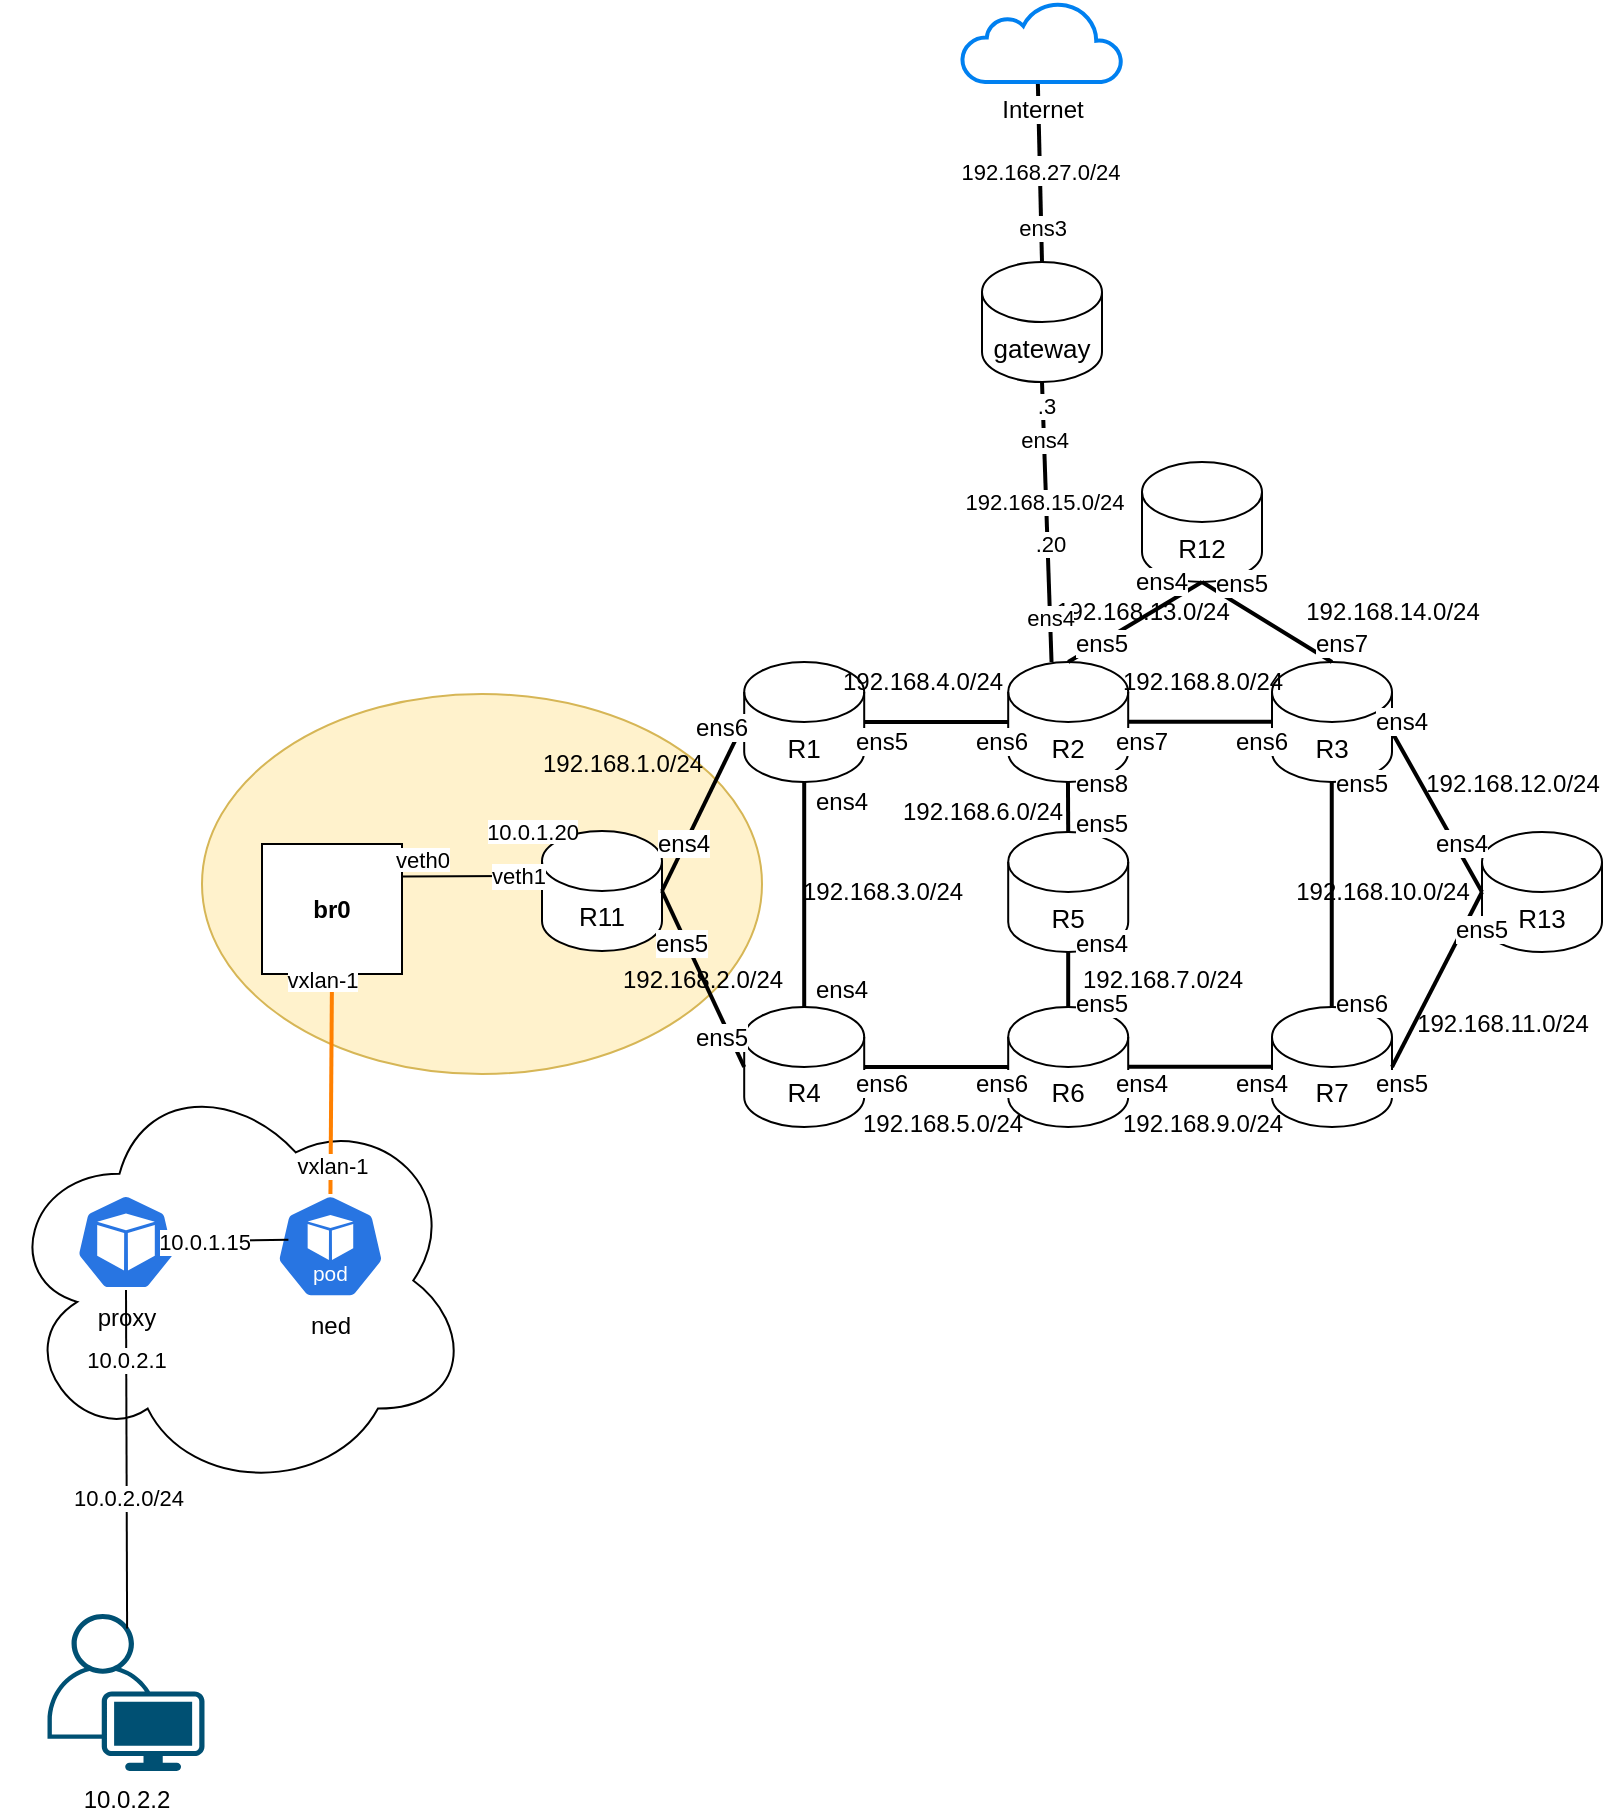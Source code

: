 <mxfile version="27.1.4">
  <diagram name="Página-1" id="AqzY-6GFsEjk-wBMrsei">
    <mxGraphModel dx="640" dy="473" grid="1" gridSize="10" guides="1" tooltips="1" connect="1" arrows="1" fold="1" page="1" pageScale="1" pageWidth="1169" pageHeight="827" math="0" shadow="0">
      <root>
        <mxCell id="0" />
        <mxCell id="1" parent="0" />
        <mxCell id="caDoN5Qeqeb3D-998J45-99" value="" style="ellipse;whiteSpace=wrap;html=1;fillColor=#fff2cc;strokeColor=#d6b656;" vertex="1" parent="1">
          <mxGeometry x="1620" y="1486" width="280" height="190" as="geometry" />
        </mxCell>
        <mxCell id="caDoN5Qeqeb3D-998J45-100" value="&lt;b&gt;br0&lt;/b&gt;" style="rounded=0;whiteSpace=wrap;html=1;" vertex="1" parent="1">
          <mxGeometry x="1650" y="1561" width="70" height="65" as="geometry" />
        </mxCell>
        <mxCell id="caDoN5Qeqeb3D-998J45-101" value="" style="ellipse;shape=cloud;whiteSpace=wrap;html=1;" vertex="1" parent="1">
          <mxGeometry x="1520" y="1672.5" width="235" height="213.5" as="geometry" />
        </mxCell>
        <mxCell id="caDoN5Qeqeb3D-998J45-102" value="R13" style="shape=cylinder3;whiteSpace=wrap;html=1;boundedLbl=1;backgroundOutline=1;size=15;fontSize=13;fontStyle=0" vertex="1" parent="1">
          <mxGeometry x="2260" y="1555" width="60" height="60" as="geometry" />
        </mxCell>
        <mxCell id="caDoN5Qeqeb3D-998J45-103" value="R3" style="shape=cylinder3;whiteSpace=wrap;html=1;boundedLbl=1;backgroundOutline=1;size=15;fontSize=13;fontStyle=0" vertex="1" parent="1">
          <mxGeometry x="2155" y="1470" width="60" height="60" as="geometry" />
        </mxCell>
        <mxCell id="caDoN5Qeqeb3D-998J45-104" value="R7" style="shape=cylinder3;whiteSpace=wrap;html=1;boundedLbl=1;backgroundOutline=1;size=15;fontSize=13;fontStyle=0" vertex="1" parent="1">
          <mxGeometry x="2155" y="1642.5" width="60" height="60" as="geometry" />
        </mxCell>
        <mxCell id="caDoN5Qeqeb3D-998J45-105" value="R6" style="shape=cylinder3;whiteSpace=wrap;html=1;boundedLbl=1;backgroundOutline=1;size=15;fontSize=13;fontStyle=0" vertex="1" parent="1">
          <mxGeometry x="2023.1" y="1642.5" width="60" height="60" as="geometry" />
        </mxCell>
        <mxCell id="caDoN5Qeqeb3D-998J45-106" value="R5" style="shape=cylinder3;whiteSpace=wrap;html=1;boundedLbl=1;backgroundOutline=1;size=15;fontSize=13;fontStyle=0" vertex="1" parent="1">
          <mxGeometry x="2023.1" y="1555" width="60" height="60" as="geometry" />
        </mxCell>
        <mxCell id="caDoN5Qeqeb3D-998J45-107" value="R4" style="shape=cylinder3;whiteSpace=wrap;html=1;boundedLbl=1;backgroundOutline=1;size=15;fontSize=13;fontStyle=0" vertex="1" parent="1">
          <mxGeometry x="1891.1" y="1642.5" width="60" height="60" as="geometry" />
        </mxCell>
        <mxCell id="caDoN5Qeqeb3D-998J45-108" value="R11" style="shape=cylinder3;whiteSpace=wrap;html=1;boundedLbl=1;backgroundOutline=1;size=15;fontSize=13;fontStyle=0" vertex="1" parent="1">
          <mxGeometry x="1790" y="1554.5" width="60" height="60" as="geometry" />
        </mxCell>
        <mxCell id="caDoN5Qeqeb3D-998J45-109" value="R1" style="shape=cylinder3;whiteSpace=wrap;html=1;boundedLbl=1;backgroundOutline=1;size=15;fontSize=13;fontStyle=0" vertex="1" parent="1">
          <mxGeometry x="1891.1" y="1470" width="60" height="60" as="geometry" />
        </mxCell>
        <mxCell id="caDoN5Qeqeb3D-998J45-110" value="R12" style="shape=cylinder3;whiteSpace=wrap;html=1;boundedLbl=1;backgroundOutline=1;size=15;fontSize=13;fontStyle=0" vertex="1" parent="1">
          <mxGeometry x="2090" y="1370" width="60" height="60" as="geometry" />
        </mxCell>
        <mxCell id="caDoN5Qeqeb3D-998J45-111" value="" style="endArrow=none;html=1;rounded=0;exitX=0.5;exitY=0;exitDx=0;exitDy=0;exitPerimeter=0;strokeColor=default;strokeWidth=2;align=center;verticalAlign=middle;fontFamily=Helvetica;fontSize=13;fontColor=default;labelBackgroundColor=default;endFill=0;fontStyle=0;entryX=0.5;entryY=1;entryDx=0;entryDy=0;entryPerimeter=0;" edge="1" parent="1" source="caDoN5Qeqeb3D-998J45-107" target="caDoN5Qeqeb3D-998J45-109">
          <mxGeometry width="50" height="50" relative="1" as="geometry">
            <mxPoint x="1935" y="1554.5" as="sourcePoint" />
            <mxPoint x="1935" y="1489.5" as="targetPoint" />
          </mxGeometry>
        </mxCell>
        <mxCell id="caDoN5Qeqeb3D-998J45-112" value="" style="endArrow=none;html=1;rounded=0;exitX=1;exitY=0.5;exitDx=0;exitDy=0;exitPerimeter=0;strokeColor=default;strokeWidth=2;align=center;verticalAlign=middle;fontFamily=Helvetica;fontSize=13;fontColor=default;labelBackgroundColor=default;endFill=0;fontStyle=0;entryX=0;entryY=0.5;entryDx=0;entryDy=0;entryPerimeter=0;" edge="1" parent="1" source="caDoN5Qeqeb3D-998J45-108" target="caDoN5Qeqeb3D-998J45-109">
          <mxGeometry width="50" height="50" relative="1" as="geometry">
            <mxPoint x="1890.97" y="1582.5" as="sourcePoint" />
            <mxPoint x="1890.97" y="1522.5" as="targetPoint" />
          </mxGeometry>
        </mxCell>
        <mxCell id="caDoN5Qeqeb3D-998J45-113" value="" style="endArrow=none;html=1;rounded=0;exitX=1;exitY=0.5;exitDx=0;exitDy=0;exitPerimeter=0;strokeColor=default;strokeWidth=2;align=center;verticalAlign=middle;fontFamily=Helvetica;fontSize=13;fontColor=default;labelBackgroundColor=default;endFill=0;fontStyle=0;entryX=0;entryY=0.5;entryDx=0;entryDy=0;entryPerimeter=0;" edge="1" parent="1" source="caDoN5Qeqeb3D-998J45-108" target="caDoN5Qeqeb3D-998J45-107">
          <mxGeometry width="50" height="50" relative="1" as="geometry">
            <mxPoint x="1858.8" y="1598.5" as="sourcePoint" />
            <mxPoint x="1899.8" y="1538.5" as="targetPoint" />
          </mxGeometry>
        </mxCell>
        <mxCell id="caDoN5Qeqeb3D-998J45-114" value="R2" style="shape=cylinder3;whiteSpace=wrap;html=1;boundedLbl=1;backgroundOutline=1;size=15;fontSize=13;fontStyle=0" vertex="1" parent="1">
          <mxGeometry x="2023.1" y="1470" width="60" height="60" as="geometry" />
        </mxCell>
        <mxCell id="caDoN5Qeqeb3D-998J45-115" value="" style="endArrow=none;html=1;rounded=0;exitX=0.5;exitY=0;exitDx=0;exitDy=0;exitPerimeter=0;strokeColor=default;strokeWidth=2;align=center;verticalAlign=middle;fontFamily=Helvetica;fontSize=13;fontColor=default;labelBackgroundColor=default;endFill=0;fontStyle=0;entryX=0.5;entryY=1;entryDx=0;entryDy=0;entryPerimeter=0;" edge="1" parent="1" source="caDoN5Qeqeb3D-998J45-105" target="caDoN5Qeqeb3D-998J45-106">
          <mxGeometry width="50" height="50" relative="1" as="geometry">
            <mxPoint x="2052.9" y="1642.5" as="sourcePoint" />
            <mxPoint x="2053.29" y="1615.0" as="targetPoint" />
          </mxGeometry>
        </mxCell>
        <mxCell id="caDoN5Qeqeb3D-998J45-116" value="" style="endArrow=none;html=1;rounded=0;exitX=0.5;exitY=0;exitDx=0;exitDy=0;exitPerimeter=0;strokeColor=default;strokeWidth=2;align=center;verticalAlign=middle;fontFamily=Helvetica;fontSize=13;fontColor=default;labelBackgroundColor=default;endFill=0;fontStyle=0;entryX=0.5;entryY=1;entryDx=0;entryDy=0;entryPerimeter=0;" edge="1" parent="1" source="caDoN5Qeqeb3D-998J45-106">
          <mxGeometry width="50" height="50" relative="1" as="geometry">
            <mxPoint x="2052.98" y="1558" as="sourcePoint" />
            <mxPoint x="2052.98" y="1530" as="targetPoint" />
          </mxGeometry>
        </mxCell>
        <mxCell id="caDoN5Qeqeb3D-998J45-117" value="" style="endArrow=none;html=1;rounded=0;exitX=1;exitY=0.5;exitDx=0;exitDy=0;exitPerimeter=0;strokeColor=default;strokeWidth=2;align=center;verticalAlign=middle;fontFamily=Helvetica;fontSize=13;fontColor=default;labelBackgroundColor=default;endFill=0;fontStyle=0;entryX=0;entryY=0.5;entryDx=0;entryDy=0;entryPerimeter=0;" edge="1" parent="1" source="caDoN5Qeqeb3D-998J45-107" target="caDoN5Qeqeb3D-998J45-105">
          <mxGeometry width="50" height="50" relative="1" as="geometry">
            <mxPoint x="1951.1" y="1679" as="sourcePoint" />
            <mxPoint x="1951.1" y="1566" as="targetPoint" />
          </mxGeometry>
        </mxCell>
        <mxCell id="caDoN5Qeqeb3D-998J45-118" value="" style="endArrow=none;html=1;rounded=0;exitX=1;exitY=0.5;exitDx=0;exitDy=0;exitPerimeter=0;strokeColor=default;strokeWidth=2;align=center;verticalAlign=middle;fontFamily=Helvetica;fontSize=13;fontColor=default;labelBackgroundColor=default;endFill=0;fontStyle=0;entryX=0;entryY=0.5;entryDx=0;entryDy=0;entryPerimeter=0;" edge="1" parent="1">
          <mxGeometry width="50" height="50" relative="1" as="geometry">
            <mxPoint x="1951.1" y="1500" as="sourcePoint" />
            <mxPoint x="2023.1" y="1500" as="targetPoint" />
          </mxGeometry>
        </mxCell>
        <mxCell id="caDoN5Qeqeb3D-998J45-119" value="" style="endArrow=none;html=1;rounded=0;exitX=1;exitY=0.5;exitDx=0;exitDy=0;exitPerimeter=0;strokeColor=default;strokeWidth=2;align=center;verticalAlign=middle;fontFamily=Helvetica;fontSize=13;fontColor=default;labelBackgroundColor=default;endFill=0;fontStyle=0;entryX=0;entryY=0.5;entryDx=0;entryDy=0;entryPerimeter=0;" edge="1" parent="1">
          <mxGeometry width="50" height="50" relative="1" as="geometry">
            <mxPoint x="2083.1" y="1499.88" as="sourcePoint" />
            <mxPoint x="2155.1" y="1499.88" as="targetPoint" />
          </mxGeometry>
        </mxCell>
        <mxCell id="caDoN5Qeqeb3D-998J45-120" value="" style="endArrow=none;html=1;rounded=0;exitX=1;exitY=0.5;exitDx=0;exitDy=0;exitPerimeter=0;strokeColor=default;strokeWidth=2;align=center;verticalAlign=middle;fontFamily=Helvetica;fontSize=13;fontColor=default;labelBackgroundColor=default;endFill=0;fontStyle=0;entryX=0;entryY=0.5;entryDx=0;entryDy=0;entryPerimeter=0;" edge="1" parent="1">
          <mxGeometry width="50" height="50" relative="1" as="geometry">
            <mxPoint x="2083.1" y="1672.38" as="sourcePoint" />
            <mxPoint x="2155.1" y="1672.38" as="targetPoint" />
          </mxGeometry>
        </mxCell>
        <mxCell id="caDoN5Qeqeb3D-998J45-121" value="" style="endArrow=none;html=1;rounded=0;exitX=1;exitY=0.5;exitDx=0;exitDy=0;exitPerimeter=0;strokeColor=default;strokeWidth=2;align=center;verticalAlign=middle;fontFamily=Helvetica;fontSize=13;fontColor=default;labelBackgroundColor=default;endFill=0;fontStyle=0;entryX=0;entryY=0.5;entryDx=0;entryDy=0;entryPerimeter=0;" edge="1" parent="1" target="caDoN5Qeqeb3D-998J45-102">
          <mxGeometry width="50" height="50" relative="1" as="geometry">
            <mxPoint x="2215" y="1505" as="sourcePoint" />
            <mxPoint x="2256" y="1420" as="targetPoint" />
          </mxGeometry>
        </mxCell>
        <mxCell id="caDoN5Qeqeb3D-998J45-122" value="" style="endArrow=none;html=1;rounded=0;exitX=0.5;exitY=0;exitDx=0;exitDy=0;exitPerimeter=0;strokeColor=default;strokeWidth=2;align=center;verticalAlign=middle;fontFamily=Helvetica;fontSize=13;fontColor=default;labelBackgroundColor=default;endFill=0;fontStyle=0;entryX=0.5;entryY=1;entryDx=0;entryDy=0;entryPerimeter=0;" edge="1" parent="1">
          <mxGeometry width="50" height="50" relative="1" as="geometry">
            <mxPoint x="2184.88" y="1643" as="sourcePoint" />
            <mxPoint x="2184.88" y="1530" as="targetPoint" />
          </mxGeometry>
        </mxCell>
        <mxCell id="caDoN5Qeqeb3D-998J45-123" value="" style="endArrow=none;html=1;rounded=0;exitX=1;exitY=0.5;exitDx=0;exitDy=0;exitPerimeter=0;strokeColor=default;strokeWidth=2;align=center;verticalAlign=middle;fontFamily=Helvetica;fontSize=13;fontColor=default;labelBackgroundColor=default;endFill=0;fontStyle=0;entryX=0;entryY=0.5;entryDx=0;entryDy=0;entryPerimeter=0;" edge="1" parent="1" source="caDoN5Qeqeb3D-998J45-104" target="caDoN5Qeqeb3D-998J45-102">
          <mxGeometry width="50" height="50" relative="1" as="geometry">
            <mxPoint x="2215" y="1668.5" as="sourcePoint" />
            <mxPoint x="2260" y="1748.5" as="targetPoint" />
          </mxGeometry>
        </mxCell>
        <mxCell id="caDoN5Qeqeb3D-998J45-124" value="" style="endArrow=none;html=1;rounded=0;exitX=0.5;exitY=0;exitDx=0;exitDy=0;exitPerimeter=0;strokeColor=default;strokeWidth=2;align=center;verticalAlign=middle;fontFamily=Helvetica;fontSize=13;fontColor=default;labelBackgroundColor=default;endFill=0;fontStyle=0;entryX=0.5;entryY=1;entryDx=0;entryDy=0;entryPerimeter=0;" edge="1" parent="1" source="caDoN5Qeqeb3D-998J45-114" target="caDoN5Qeqeb3D-998J45-110">
          <mxGeometry width="50" height="50" relative="1" as="geometry">
            <mxPoint x="2093.1" y="1509.88" as="sourcePoint" />
            <mxPoint x="2165.1" y="1509.88" as="targetPoint" />
          </mxGeometry>
        </mxCell>
        <mxCell id="caDoN5Qeqeb3D-998J45-125" value="" style="endArrow=none;html=1;rounded=0;exitX=0.5;exitY=0;exitDx=0;exitDy=0;exitPerimeter=0;strokeColor=default;strokeWidth=2;align=center;verticalAlign=middle;fontFamily=Helvetica;fontSize=13;fontColor=default;labelBackgroundColor=default;endFill=0;fontStyle=0;" edge="1" parent="1" source="caDoN5Qeqeb3D-998J45-103">
          <mxGeometry width="50" height="50" relative="1" as="geometry">
            <mxPoint x="2063" y="1480" as="sourcePoint" />
            <mxPoint x="2120" y="1430" as="targetPoint" />
          </mxGeometry>
        </mxCell>
        <mxCell id="caDoN5Qeqeb3D-998J45-126" value="&lt;span style=&quot;background-color: rgb(255, 255, 255);&quot;&gt;ens4&lt;/span&gt;" style="text;html=1;align=center;verticalAlign=middle;whiteSpace=wrap;rounded=0;" vertex="1" parent="1">
          <mxGeometry x="1831.1" y="1546" width="60" height="30" as="geometry" />
        </mxCell>
        <mxCell id="caDoN5Qeqeb3D-998J45-127" value="&lt;span style=&quot;background-color: rgb(255, 255, 255);&quot;&gt;ens5&lt;/span&gt;" style="text;html=1;align=center;verticalAlign=middle;whiteSpace=wrap;rounded=0;" vertex="1" parent="1">
          <mxGeometry x="1830" y="1596" width="60" height="30" as="geometry" />
        </mxCell>
        <mxCell id="caDoN5Qeqeb3D-998J45-128" value="&lt;span style=&quot;background-color: rgb(255, 255, 255);&quot;&gt;ens5&lt;/span&gt;" style="text;html=1;align=center;verticalAlign=middle;whiteSpace=wrap;rounded=0;" vertex="1" parent="1">
          <mxGeometry x="1850" y="1642.5" width="60" height="30" as="geometry" />
        </mxCell>
        <mxCell id="caDoN5Qeqeb3D-998J45-129" value="&lt;span style=&quot;background-color: rgb(255, 255, 255);&quot;&gt;ens6&lt;/span&gt;" style="text;html=1;align=center;verticalAlign=middle;whiteSpace=wrap;rounded=0;" vertex="1" parent="1">
          <mxGeometry x="1850" y="1490" width="60" height="26" as="geometry" />
        </mxCell>
        <mxCell id="caDoN5Qeqeb3D-998J45-130" value="&lt;span style=&quot;background-color: rgb(255, 255, 255);&quot;&gt;ens4&lt;/span&gt;" style="text;html=1;align=center;verticalAlign=middle;whiteSpace=wrap;rounded=0;" vertex="1" parent="1">
          <mxGeometry x="1910" y="1524.5" width="60" height="30" as="geometry" />
        </mxCell>
        <mxCell id="caDoN5Qeqeb3D-998J45-131" value="&lt;span style=&quot;background-color: rgb(255, 255, 255);&quot;&gt;ens4&lt;/span&gt;" style="text;html=1;align=center;verticalAlign=middle;whiteSpace=wrap;rounded=0;" vertex="1" parent="1">
          <mxGeometry x="1910" y="1619" width="60" height="30" as="geometry" />
        </mxCell>
        <mxCell id="caDoN5Qeqeb3D-998J45-132" value="&lt;span style=&quot;background-color: rgb(255, 255, 255);&quot;&gt;ens6&lt;/span&gt;" style="text;html=1;align=center;verticalAlign=middle;whiteSpace=wrap;rounded=0;" vertex="1" parent="1">
          <mxGeometry x="1930" y="1666" width="60" height="30" as="geometry" />
        </mxCell>
        <mxCell id="caDoN5Qeqeb3D-998J45-133" value="&lt;span style=&quot;background-color: rgb(255, 255, 255);&quot;&gt;ens6&lt;/span&gt;" style="text;html=1;align=center;verticalAlign=middle;whiteSpace=wrap;rounded=0;" vertex="1" parent="1">
          <mxGeometry x="1990" y="1666" width="60" height="30" as="geometry" />
        </mxCell>
        <mxCell id="caDoN5Qeqeb3D-998J45-134" value="&lt;span style=&quot;background-color: light-dark(#ffffff, var(--ge-dark-color, #121212));&quot;&gt;ens4&lt;/span&gt;" style="text;html=1;align=center;verticalAlign=middle;whiteSpace=wrap;rounded=0;" vertex="1" parent="1">
          <mxGeometry x="2060" y="1666" width="60" height="30" as="geometry" />
        </mxCell>
        <mxCell id="caDoN5Qeqeb3D-998J45-135" value="&lt;span style=&quot;background-color: light-dark(#ffffff, var(--ge-dark-color, #121212));&quot;&gt;ens4&lt;/span&gt;" style="text;html=1;align=center;verticalAlign=middle;whiteSpace=wrap;rounded=0;" vertex="1" parent="1">
          <mxGeometry x="2120" y="1666" width="60" height="30" as="geometry" />
        </mxCell>
        <mxCell id="caDoN5Qeqeb3D-998J45-136" value="&lt;span style=&quot;background-color: light-dark(#ffffff, var(--ge-dark-color, #121212));&quot;&gt;ens5&lt;/span&gt;" style="text;html=1;align=center;verticalAlign=middle;whiteSpace=wrap;rounded=0;" vertex="1" parent="1">
          <mxGeometry x="2040" y="1626" width="60" height="30" as="geometry" />
        </mxCell>
        <mxCell id="caDoN5Qeqeb3D-998J45-137" value="&lt;span style=&quot;background-color: rgb(255, 255, 255);&quot;&gt;ens5&lt;/span&gt;" style="text;html=1;align=center;verticalAlign=middle;whiteSpace=wrap;rounded=0;" vertex="1" parent="1">
          <mxGeometry x="2040" y="1536" width="60" height="30" as="geometry" />
        </mxCell>
        <mxCell id="caDoN5Qeqeb3D-998J45-138" value="&lt;span style=&quot;background-color: rgb(255, 255, 255);&quot;&gt;ens4&lt;/span&gt;" style="text;html=1;align=center;verticalAlign=middle;whiteSpace=wrap;rounded=0;" vertex="1" parent="1">
          <mxGeometry x="2040" y="1596" width="60" height="30" as="geometry" />
        </mxCell>
        <mxCell id="caDoN5Qeqeb3D-998J45-139" value="&lt;span style=&quot;background-color: rgb(255, 255, 255);&quot;&gt;ens8&lt;/span&gt;" style="text;html=1;align=center;verticalAlign=middle;whiteSpace=wrap;rounded=0;" vertex="1" parent="1">
          <mxGeometry x="2040" y="1516" width="60" height="30" as="geometry" />
        </mxCell>
        <mxCell id="caDoN5Qeqeb3D-998J45-140" value="&lt;span style=&quot;background-color: light-dark(#ffffff, var(--ge-dark-color, #121212));&quot;&gt;ens6&lt;/span&gt;" style="text;html=1;align=center;verticalAlign=middle;whiteSpace=wrap;rounded=0;" vertex="1" parent="1">
          <mxGeometry x="1990" y="1494.5" width="60" height="30" as="geometry" />
        </mxCell>
        <mxCell id="caDoN5Qeqeb3D-998J45-141" value="&lt;span style=&quot;background-color: rgb(255, 255, 255);&quot;&gt;ens5&lt;/span&gt;" style="text;html=1;align=center;verticalAlign=middle;whiteSpace=wrap;rounded=0;" vertex="1" parent="1">
          <mxGeometry x="1930" y="1496" width="60" height="28.5" as="geometry" />
        </mxCell>
        <mxCell id="caDoN5Qeqeb3D-998J45-142" value="&lt;span style=&quot;background-color: rgb(255, 255, 255);&quot;&gt;ens7&lt;/span&gt;" style="text;html=1;align=center;verticalAlign=middle;whiteSpace=wrap;rounded=0;" vertex="1" parent="1">
          <mxGeometry x="2060" y="1494.5" width="60" height="30" as="geometry" />
        </mxCell>
        <mxCell id="caDoN5Qeqeb3D-998J45-143" value="&lt;span style=&quot;background-color: rgb(255, 255, 255);&quot;&gt;ens6&lt;/span&gt;" style="text;html=1;align=center;verticalAlign=middle;whiteSpace=wrap;rounded=0;" vertex="1" parent="1">
          <mxGeometry x="2120" y="1494.5" width="60" height="30" as="geometry" />
        </mxCell>
        <mxCell id="caDoN5Qeqeb3D-998J45-144" value="&lt;span style=&quot;background-color: rgb(255, 255, 255);&quot;&gt;ens6&lt;/span&gt;" style="text;html=1;align=center;verticalAlign=middle;whiteSpace=wrap;rounded=0;" vertex="1" parent="1">
          <mxGeometry x="2170" y="1626" width="60" height="30" as="geometry" />
        </mxCell>
        <mxCell id="caDoN5Qeqeb3D-998J45-145" value="&lt;span style=&quot;background-color: light-dark(#ffffff, var(--ge-dark-color, #121212));&quot;&gt;ens5&lt;/span&gt;" style="text;html=1;align=center;verticalAlign=middle;whiteSpace=wrap;rounded=0;" vertex="1" parent="1">
          <mxGeometry x="2170" y="1516" width="60" height="30" as="geometry" />
        </mxCell>
        <mxCell id="caDoN5Qeqeb3D-998J45-146" value="&lt;span style=&quot;background-color: rgb(255, 255, 255);&quot;&gt;ens5&lt;/span&gt;" style="text;html=1;align=center;verticalAlign=middle;whiteSpace=wrap;rounded=0;" vertex="1" parent="1">
          <mxGeometry x="2190" y="1666" width="60" height="30" as="geometry" />
        </mxCell>
        <mxCell id="caDoN5Qeqeb3D-998J45-147" value="&lt;span style=&quot;background-color: rgb(255, 255, 255);&quot;&gt;ens5&lt;/span&gt;" style="text;html=1;align=center;verticalAlign=middle;whiteSpace=wrap;rounded=0;" vertex="1" parent="1">
          <mxGeometry x="2230" y="1589" width="60" height="30" as="geometry" />
        </mxCell>
        <mxCell id="caDoN5Qeqeb3D-998J45-148" value="&lt;span style=&quot;background-color: rgb(255, 255, 255);&quot;&gt;ens4&lt;/span&gt;" style="text;html=1;align=center;verticalAlign=middle;whiteSpace=wrap;rounded=0;" vertex="1" parent="1">
          <mxGeometry x="2220" y="1546" width="60" height="30" as="geometry" />
        </mxCell>
        <mxCell id="caDoN5Qeqeb3D-998J45-149" value="&lt;span style=&quot;background-color: rgb(255, 255, 255);&quot;&gt;ens4&lt;/span&gt;" style="text;html=1;align=center;verticalAlign=middle;whiteSpace=wrap;rounded=0;" vertex="1" parent="1">
          <mxGeometry x="2190" y="1485" width="60" height="30" as="geometry" />
        </mxCell>
        <mxCell id="caDoN5Qeqeb3D-998J45-150" value="&lt;span style=&quot;background-color: rgb(255, 255, 255);&quot;&gt;ens7&lt;/span&gt;" style="text;html=1;align=center;verticalAlign=middle;whiteSpace=wrap;rounded=0;" vertex="1" parent="1">
          <mxGeometry x="2160" y="1446" width="60" height="30" as="geometry" />
        </mxCell>
        <mxCell id="caDoN5Qeqeb3D-998J45-151" value="&lt;span style=&quot;background-color: rgb(255, 255, 255);&quot;&gt;ens5&lt;/span&gt;" style="text;html=1;align=center;verticalAlign=middle;whiteSpace=wrap;rounded=0;" vertex="1" parent="1">
          <mxGeometry x="2040" y="1446" width="60" height="30" as="geometry" />
        </mxCell>
        <mxCell id="caDoN5Qeqeb3D-998J45-152" value="&lt;span style=&quot;background-color: rgb(255, 255, 255);&quot;&gt;ens4&lt;/span&gt;" style="text;html=1;align=center;verticalAlign=middle;whiteSpace=wrap;rounded=0;" vertex="1" parent="1">
          <mxGeometry x="2070" y="1415" width="60" height="30" as="geometry" />
        </mxCell>
        <mxCell id="caDoN5Qeqeb3D-998J45-153" value="&lt;span style=&quot;background-color: rgb(255, 255, 255);&quot;&gt;ens5&lt;/span&gt;" style="text;html=1;align=center;verticalAlign=middle;whiteSpace=wrap;rounded=0;" vertex="1" parent="1">
          <mxGeometry x="2110" y="1416" width="60" height="30" as="geometry" />
        </mxCell>
        <mxCell id="caDoN5Qeqeb3D-998J45-154" value="192.168.1.0/24" style="text;html=1;align=center;verticalAlign=middle;resizable=0;points=[];autosize=1;strokeColor=none;fillColor=none;" vertex="1" parent="1">
          <mxGeometry x="1780" y="1506" width="100" height="30" as="geometry" />
        </mxCell>
        <mxCell id="caDoN5Qeqeb3D-998J45-155" value="192.168.2.0/24" style="text;html=1;align=center;verticalAlign=middle;resizable=0;points=[];autosize=1;strokeColor=none;fillColor=none;" vertex="1" parent="1">
          <mxGeometry x="1820" y="1614" width="100" height="30" as="geometry" />
        </mxCell>
        <mxCell id="caDoN5Qeqeb3D-998J45-156" value="192.168.5.0/24" style="text;html=1;align=center;verticalAlign=middle;resizable=0;points=[];autosize=1;strokeColor=none;fillColor=none;" vertex="1" parent="1">
          <mxGeometry x="1940" y="1686" width="100" height="30" as="geometry" />
        </mxCell>
        <mxCell id="caDoN5Qeqeb3D-998J45-157" value="192.168.3.0/24" style="text;html=1;align=center;verticalAlign=middle;resizable=0;points=[];autosize=1;strokeColor=none;fillColor=none;" vertex="1" parent="1">
          <mxGeometry x="1909.5" y="1570" width="100" height="30" as="geometry" />
        </mxCell>
        <mxCell id="caDoN5Qeqeb3D-998J45-158" value="192.168.4.0/24" style="text;html=1;align=center;verticalAlign=middle;resizable=0;points=[];autosize=1;strokeColor=none;fillColor=none;" vertex="1" parent="1">
          <mxGeometry x="1930" y="1464.5" width="100" height="30" as="geometry" />
        </mxCell>
        <mxCell id="caDoN5Qeqeb3D-998J45-159" value="192.168.8.0/24" style="text;html=1;align=center;verticalAlign=middle;resizable=0;points=[];autosize=1;strokeColor=none;fillColor=none;" vertex="1" parent="1">
          <mxGeometry x="2070" y="1464.5" width="100" height="30" as="geometry" />
        </mxCell>
        <mxCell id="caDoN5Qeqeb3D-998J45-160" value="192.168.6.0/24" style="text;html=1;align=center;verticalAlign=middle;resizable=0;points=[];autosize=1;strokeColor=none;fillColor=none;" vertex="1" parent="1">
          <mxGeometry x="1960" y="1530" width="100" height="30" as="geometry" />
        </mxCell>
        <mxCell id="caDoN5Qeqeb3D-998J45-161" value="192.168.7.0/24" style="text;html=1;align=center;verticalAlign=middle;resizable=0;points=[];autosize=1;strokeColor=none;fillColor=none;" vertex="1" parent="1">
          <mxGeometry x="2050" y="1614" width="100" height="30" as="geometry" />
        </mxCell>
        <mxCell id="caDoN5Qeqeb3D-998J45-162" value="192.168.9.0/24" style="text;html=1;align=center;verticalAlign=middle;resizable=0;points=[];autosize=1;strokeColor=none;fillColor=none;" vertex="1" parent="1">
          <mxGeometry x="2070" y="1686" width="100" height="30" as="geometry" />
        </mxCell>
        <mxCell id="caDoN5Qeqeb3D-998J45-163" value="192.168.10.0/24" style="text;html=1;align=center;verticalAlign=middle;resizable=0;points=[];autosize=1;strokeColor=none;fillColor=none;" vertex="1" parent="1">
          <mxGeometry x="2155" y="1570" width="110" height="30" as="geometry" />
        </mxCell>
        <mxCell id="caDoN5Qeqeb3D-998J45-164" value="192.168.11.0/24" style="text;html=1;align=center;verticalAlign=middle;resizable=0;points=[];autosize=1;strokeColor=none;fillColor=none;" vertex="1" parent="1">
          <mxGeometry x="2215" y="1636" width="110" height="30" as="geometry" />
        </mxCell>
        <mxCell id="caDoN5Qeqeb3D-998J45-165" value="192.168.12.0/24" style="text;html=1;align=center;verticalAlign=middle;resizable=0;points=[];autosize=1;strokeColor=none;fillColor=none;" vertex="1" parent="1">
          <mxGeometry x="2220" y="1516" width="110" height="30" as="geometry" />
        </mxCell>
        <mxCell id="caDoN5Qeqeb3D-998J45-166" value="192.168.14.0/24" style="text;html=1;align=center;verticalAlign=middle;resizable=0;points=[];autosize=1;strokeColor=none;fillColor=none;" vertex="1" parent="1">
          <mxGeometry x="2160" y="1430" width="110" height="30" as="geometry" />
        </mxCell>
        <mxCell id="caDoN5Qeqeb3D-998J45-167" value="192.168.13.0/24" style="text;html=1;align=center;verticalAlign=middle;resizable=0;points=[];autosize=1;strokeColor=none;fillColor=none;" vertex="1" parent="1">
          <mxGeometry x="2035" y="1430" width="110" height="30" as="geometry" />
        </mxCell>
        <mxCell id="caDoN5Qeqeb3D-998J45-168" value="ned" style="aspect=fixed;sketch=0;html=1;dashed=0;whitespace=wrap;verticalLabelPosition=bottom;verticalAlign=top;fillColor=#2875E2;strokeColor=#ffffff;points=[[0.005,0.63,0],[0.1,0.2,0],[0.9,0.2,0],[0.5,0,0],[0.995,0.63,0],[0.72,0.99,0],[0.5,1,0],[0.28,0.99,0]];shape=mxgraph.kubernetes.icon2;kubernetesLabel=1;prIcon=pod" vertex="1" parent="1">
          <mxGeometry x="1657" y="1736" width="54.44" height="52.25" as="geometry" />
        </mxCell>
        <mxCell id="caDoN5Qeqeb3D-998J45-169" value="proxy" style="aspect=fixed;sketch=0;html=1;dashed=0;whitespace=wrap;verticalLabelPosition=bottom;verticalAlign=top;fillColor=#2875E2;strokeColor=#ffffff;points=[[0.005,0.63,0],[0.1,0.2,0],[0.9,0.2,0],[0.5,0,0],[0.995,0.63,0],[0.72,0.99,0],[0.5,1,0],[0.28,0.99,0]];shape=mxgraph.kubernetes.icon2;prIcon=pod" vertex="1" parent="1">
          <mxGeometry x="1557" y="1736" width="50" height="48" as="geometry" />
        </mxCell>
        <mxCell id="caDoN5Qeqeb3D-998J45-170" value="" style="endArrow=none;html=1;rounded=0;entryX=0.114;entryY=0.438;entryDx=0;entryDy=0;entryPerimeter=0;" edge="1" parent="1" source="caDoN5Qeqeb3D-998J45-169" target="caDoN5Qeqeb3D-998J45-168">
          <mxGeometry width="50" height="50" relative="1" as="geometry">
            <mxPoint x="1877" y="1676" as="sourcePoint" />
            <mxPoint x="1927" y="1626" as="targetPoint" />
          </mxGeometry>
        </mxCell>
        <mxCell id="caDoN5Qeqeb3D-998J45-171" value="10.0.1.15" style="edgeLabel;html=1;align=center;verticalAlign=middle;resizable=0;points=[];" vertex="1" connectable="0" parent="caDoN5Qeqeb3D-998J45-170">
          <mxGeometry x="-0.496" relative="1" as="geometry">
            <mxPoint as="offset" />
          </mxGeometry>
        </mxCell>
        <mxCell id="caDoN5Qeqeb3D-998J45-172" value="10.0.2.2" style="points=[[0.35,0,0],[0.98,0.51,0],[1,0.71,0],[0.67,1,0],[0,0.795,0],[0,0.65,0]];verticalLabelPosition=bottom;sketch=0;html=1;verticalAlign=top;aspect=fixed;align=center;pointerEvents=1;shape=mxgraph.cisco19.user;fillColor=#005073;strokeColor=none;" vertex="1" parent="1">
          <mxGeometry x="1542.75" y="1946" width="78.5" height="78.5" as="geometry" />
        </mxCell>
        <mxCell id="caDoN5Qeqeb3D-998J45-173" value="" style="endArrow=none;html=1;rounded=0;exitX=0.507;exitY=0.092;exitDx=0;exitDy=0;exitPerimeter=0;entryX=0.5;entryY=1;entryDx=0;entryDy=0;entryPerimeter=0;" edge="1" parent="1" source="caDoN5Qeqeb3D-998J45-172" target="caDoN5Qeqeb3D-998J45-169">
          <mxGeometry width="50" height="50" relative="1" as="geometry">
            <mxPoint x="1657" y="1806" as="sourcePoint" />
            <mxPoint x="1707" y="1756" as="targetPoint" />
          </mxGeometry>
        </mxCell>
        <mxCell id="caDoN5Qeqeb3D-998J45-174" value="10.0.2.0/24" style="edgeLabel;html=1;align=center;verticalAlign=middle;resizable=0;points=[];" vertex="1" connectable="0" parent="caDoN5Qeqeb3D-998J45-173">
          <mxGeometry x="-0.23" relative="1" as="geometry">
            <mxPoint as="offset" />
          </mxGeometry>
        </mxCell>
        <mxCell id="caDoN5Qeqeb3D-998J45-175" value="10.0.2.1" style="edgeLabel;html=1;align=center;verticalAlign=middle;resizable=0;points=[];" vertex="1" connectable="0" parent="caDoN5Qeqeb3D-998J45-173">
          <mxGeometry x="0.584" relative="1" as="geometry">
            <mxPoint as="offset" />
          </mxGeometry>
        </mxCell>
        <mxCell id="caDoN5Qeqeb3D-998J45-176" value="" style="endArrow=none;html=1;rounded=0;entryX=0;entryY=0;entryDx=0;entryDy=22.5;entryPerimeter=0;exitX=1;exitY=0.25;exitDx=0;exitDy=0;" edge="1" parent="1" source="caDoN5Qeqeb3D-998J45-100" target="caDoN5Qeqeb3D-998J45-108">
          <mxGeometry width="50" height="50" relative="1" as="geometry">
            <mxPoint x="1682" y="1564.16" as="sourcePoint" />
            <mxPoint x="1742" y="1504.16" as="targetPoint" />
          </mxGeometry>
        </mxCell>
        <mxCell id="caDoN5Qeqeb3D-998J45-177" value="veth1" style="edgeLabel;html=1;align=center;verticalAlign=middle;resizable=0;points=[];" vertex="1" connectable="0" parent="caDoN5Qeqeb3D-998J45-176">
          <mxGeometry x="0.642" relative="1" as="geometry">
            <mxPoint as="offset" />
          </mxGeometry>
        </mxCell>
        <mxCell id="caDoN5Qeqeb3D-998J45-178" value="" style="endArrow=none;html=1;rounded=0;exitX=0.5;exitY=0;exitDx=0;exitDy=0;exitPerimeter=0;entryX=0.5;entryY=1;entryDx=0;entryDy=0;fillColor=#FFB366;strokeColor=#FF8000;strokeWidth=2;" edge="1" parent="1" source="caDoN5Qeqeb3D-998J45-168" target="caDoN5Qeqeb3D-998J45-100">
          <mxGeometry width="50" height="50" relative="1" as="geometry">
            <mxPoint x="1884" y="1761.75" as="sourcePoint" />
            <mxPoint x="1682" y="1628" as="targetPoint" />
          </mxGeometry>
        </mxCell>
        <mxCell id="caDoN5Qeqeb3D-998J45-179" value="&lt;div&gt;&lt;span style=&quot;font-size: 12px; text-wrap-mode: wrap; background-color: rgb(236, 236, 236);&quot;&gt;&lt;br&gt;&lt;/span&gt;&lt;/div&gt;" style="edgeLabel;html=1;align=center;verticalAlign=middle;resizable=0;points=[];" vertex="1" connectable="0" parent="caDoN5Qeqeb3D-998J45-178">
          <mxGeometry x="0.827" y="1" relative="1" as="geometry">
            <mxPoint x="173" y="-3" as="offset" />
          </mxGeometry>
        </mxCell>
        <mxCell id="caDoN5Qeqeb3D-998J45-180" value="&lt;div&gt;&lt;br&gt;&lt;/div&gt;" style="edgeLabel;html=1;align=center;verticalAlign=middle;resizable=0;points=[];" vertex="1" connectable="0" parent="caDoN5Qeqeb3D-998J45-178">
          <mxGeometry x="0.84" y="1" relative="1" as="geometry">
            <mxPoint x="-37" y="-90" as="offset" />
          </mxGeometry>
        </mxCell>
        <mxCell id="caDoN5Qeqeb3D-998J45-181" value="vxlan-1" style="edgeLabel;html=1;align=center;verticalAlign=middle;resizable=0;points=[];" vertex="1" connectable="0" parent="caDoN5Qeqeb3D-998J45-178">
          <mxGeometry x="-0.747" relative="1" as="geometry">
            <mxPoint as="offset" />
          </mxGeometry>
        </mxCell>
        <mxCell id="caDoN5Qeqeb3D-998J45-182" value="&lt;span style=&quot;font-size: 11px; background-color: rgb(255, 255, 255);&quot;&gt;10.0.1.20&lt;/span&gt;" style="text;html=1;align=center;verticalAlign=middle;resizable=0;points=[];autosize=1;strokeColor=none;fillColor=none;" vertex="1" parent="1">
          <mxGeometry x="1750" y="1540" width="70" height="30" as="geometry" />
        </mxCell>
        <mxCell id="caDoN5Qeqeb3D-998J45-183" value="&lt;span style=&quot;font-size: 11px; background-color: rgb(255, 255, 255);&quot;&gt;vxlan-1&lt;/span&gt;" style="text;html=1;align=center;verticalAlign=middle;resizable=0;points=[];autosize=1;strokeColor=none;fillColor=none;" vertex="1" parent="1">
          <mxGeometry x="1650" y="1614" width="60" height="30" as="geometry" />
        </mxCell>
        <mxCell id="caDoN5Qeqeb3D-998J45-184" value="&lt;span style=&quot;font-size: 11px; background-color: rgb(255, 255, 255);&quot;&gt;veth0&lt;/span&gt;" style="text;html=1;align=center;verticalAlign=middle;resizable=0;points=[];autosize=1;strokeColor=none;fillColor=none;" vertex="1" parent="1">
          <mxGeometry x="1705" y="1554" width="50" height="30" as="geometry" />
        </mxCell>
        <mxCell id="caDoN5Qeqeb3D-998J45-185" value="" style="endArrow=none;html=1;rounded=0;exitX=0.5;exitY=0;exitDx=0;exitDy=0;exitPerimeter=0;strokeColor=default;strokeWidth=2;align=center;verticalAlign=middle;fontFamily=Helvetica;fontSize=13;fontColor=default;labelBackgroundColor=default;endFill=0;fontStyle=0;entryX=0.5;entryY=1;entryDx=0;entryDy=0;entryPerimeter=0;" edge="1" parent="1" target="caDoN5Qeqeb3D-998J45-191">
          <mxGeometry width="50" height="50" relative="1" as="geometry">
            <mxPoint x="2044.77" y="1470" as="sourcePoint" />
            <mxPoint x="1940" y="1380" as="targetPoint" />
          </mxGeometry>
        </mxCell>
        <mxCell id="caDoN5Qeqeb3D-998J45-186" value="ens4" style="edgeLabel;html=1;align=center;verticalAlign=middle;resizable=0;points=[];" vertex="1" connectable="0" parent="caDoN5Qeqeb3D-998J45-185">
          <mxGeometry x="-0.683" relative="1" as="geometry">
            <mxPoint as="offset" />
          </mxGeometry>
        </mxCell>
        <mxCell id="caDoN5Qeqeb3D-998J45-187" value=".20" style="edgeLabel;html=1;align=center;verticalAlign=middle;resizable=0;points=[];" vertex="1" connectable="0" parent="caDoN5Qeqeb3D-998J45-185">
          <mxGeometry x="-0.159" y="-1" relative="1" as="geometry">
            <mxPoint as="offset" />
          </mxGeometry>
        </mxCell>
        <mxCell id="caDoN5Qeqeb3D-998J45-188" value=".3" style="edgeLabel;html=1;align=center;verticalAlign=middle;resizable=0;points=[];" vertex="1" connectable="0" parent="caDoN5Qeqeb3D-998J45-185">
          <mxGeometry x="0.831" y="-1" relative="1" as="geometry">
            <mxPoint as="offset" />
          </mxGeometry>
        </mxCell>
        <mxCell id="caDoN5Qeqeb3D-998J45-189" value="ens4" style="edgeLabel;html=1;align=center;verticalAlign=middle;resizable=0;points=[];" vertex="1" connectable="0" parent="caDoN5Qeqeb3D-998J45-185">
          <mxGeometry x="0.587" relative="1" as="geometry">
            <mxPoint as="offset" />
          </mxGeometry>
        </mxCell>
        <mxCell id="caDoN5Qeqeb3D-998J45-190" value="192.168.15.0/24" style="edgeLabel;html=1;align=center;verticalAlign=middle;resizable=0;points=[];" vertex="1" connectable="0" parent="caDoN5Qeqeb3D-998J45-185">
          <mxGeometry x="0.148" y="1" relative="1" as="geometry">
            <mxPoint as="offset" />
          </mxGeometry>
        </mxCell>
        <mxCell id="caDoN5Qeqeb3D-998J45-191" value="gateway" style="shape=cylinder3;whiteSpace=wrap;html=1;boundedLbl=1;backgroundOutline=1;size=15;fontSize=13;fontStyle=0" vertex="1" parent="1">
          <mxGeometry x="2010" y="1270" width="60" height="60" as="geometry" />
        </mxCell>
        <mxCell id="caDoN5Qeqeb3D-998J45-192" value="&lt;span style=&quot;font-size: 11px;&quot;&gt;192.168.27.0/24&lt;/span&gt;" style="endArrow=none;html=1;rounded=0;strokeColor=default;strokeWidth=2;align=center;verticalAlign=middle;fontFamily=Helvetica;fontSize=13;fontColor=default;labelBackgroundColor=default;endFill=0;fontStyle=0;entryX=0.473;entryY=0.918;entryDx=0;entryDy=0;entryPerimeter=0;" edge="1" parent="1" target="caDoN5Qeqeb3D-998J45-194">
          <mxGeometry width="50" height="50" relative="1" as="geometry">
            <mxPoint x="2040" y="1270" as="sourcePoint" />
            <mxPoint x="1740" y="1300" as="targetPoint" />
          </mxGeometry>
        </mxCell>
        <mxCell id="caDoN5Qeqeb3D-998J45-193" value="ens3" style="edgeLabel;html=1;align=center;verticalAlign=middle;resizable=0;points=[];" vertex="1" connectable="0" parent="caDoN5Qeqeb3D-998J45-192">
          <mxGeometry x="-0.644" relative="1" as="geometry">
            <mxPoint y="-1" as="offset" />
          </mxGeometry>
        </mxCell>
        <mxCell id="caDoN5Qeqeb3D-998J45-194" value="Internet" style="html=1;verticalLabelPosition=bottom;align=center;labelBackgroundColor=#ffffff;verticalAlign=top;strokeWidth=2;strokeColor=#0080F0;shadow=0;dashed=0;shape=mxgraph.ios7.icons.cloud;" vertex="1" parent="1">
          <mxGeometry x="2000" y="1140" width="80" height="40" as="geometry" />
        </mxCell>
      </root>
    </mxGraphModel>
  </diagram>
</mxfile>
